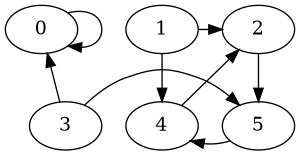 digraph G {
  size="2,2";

  { rank = same; 0 1 2 }
  { rank = same; 3 4 5 }

  0 -> 0;
  1 -> 2;
  1 -> 4;
  2 -> 5;
  3 -> 0 [constraint = false];
  3 -> 5;
  4 -> 2 [constraint = false];
  5 -> 4 [constraint = false];
  4 -> 5 [style = invis];
}